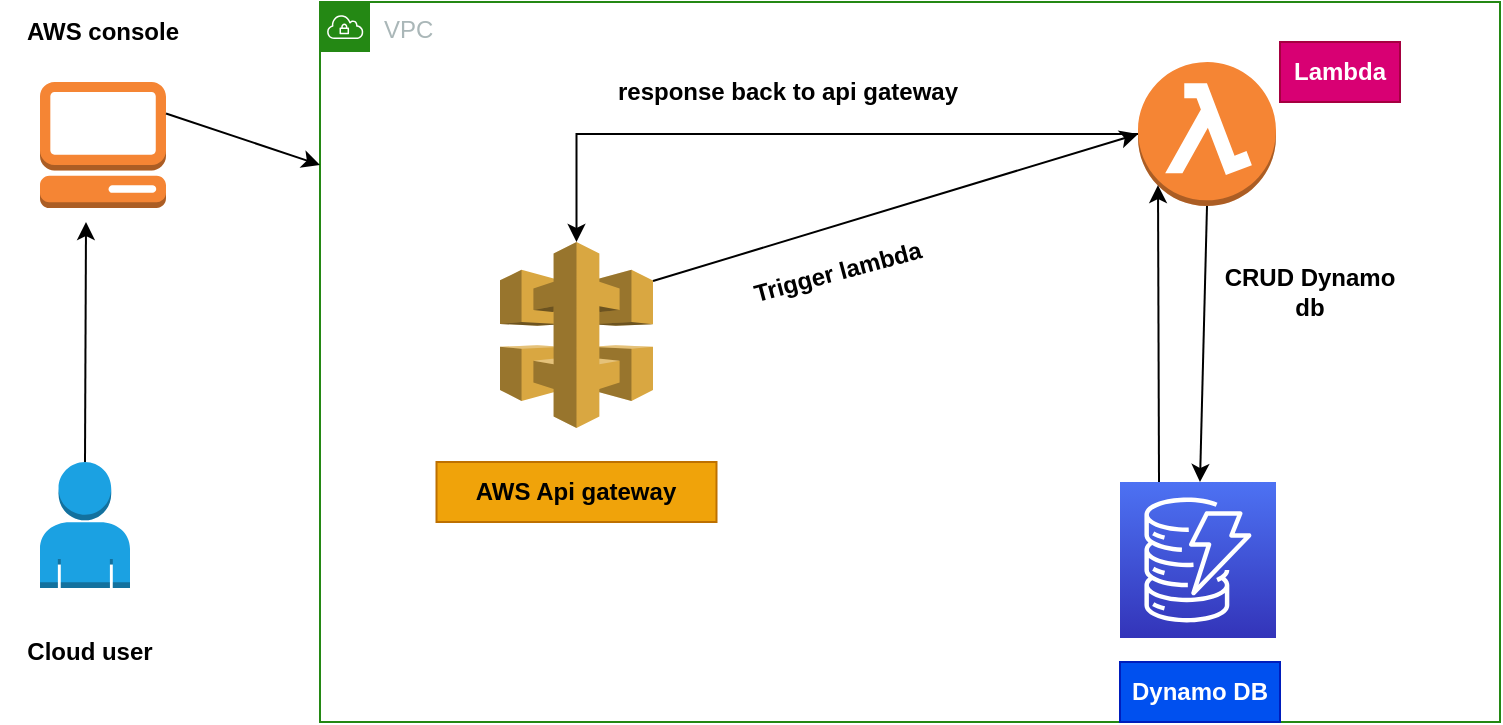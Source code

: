 <mxfile version="20.6.2" type="github">
  <diagram id="nPilC4Qz_uBZGegtCT5F" name="Page-1">
    <mxGraphModel dx="1266" dy="714" grid="1" gridSize="10" guides="1" tooltips="1" connect="1" arrows="1" fold="1" page="1" pageScale="1" pageWidth="827" pageHeight="1169" math="0" shadow="0">
      <root>
        <mxCell id="0" />
        <mxCell id="1" parent="0" />
        <mxCell id="r2tNmLCsxihBrBSLhbjm-7" value="VPC" style="points=[[0,0],[0.25,0],[0.5,0],[0.75,0],[1,0],[1,0.25],[1,0.5],[1,0.75],[1,1],[0.75,1],[0.5,1],[0.25,1],[0,1],[0,0.75],[0,0.5],[0,0.25]];outlineConnect=0;gradientColor=none;html=1;whiteSpace=wrap;fontSize=12;fontStyle=0;container=1;pointerEvents=0;collapsible=0;recursiveResize=0;shape=mxgraph.aws4.group;grIcon=mxgraph.aws4.group_vpc;strokeColor=#248814;fillColor=none;verticalAlign=top;align=left;spacingLeft=30;fontColor=#AAB7B8;dashed=0;" parent="1" vertex="1">
          <mxGeometry x="190" y="110" width="590" height="360" as="geometry" />
        </mxCell>
        <mxCell id="r2tNmLCsxihBrBSLhbjm-1" value="" style="outlineConnect=0;dashed=0;verticalLabelPosition=bottom;verticalAlign=top;align=center;html=1;shape=mxgraph.aws3.api_gateway;fillColor=#D9A741;gradientColor=none;" parent="r2tNmLCsxihBrBSLhbjm-7" vertex="1">
          <mxGeometry x="90" y="120" width="76.5" height="93" as="geometry" />
        </mxCell>
        <mxCell id="r2tNmLCsxihBrBSLhbjm-24" style="edgeStyle=orthogonalEdgeStyle;rounded=0;orthogonalLoop=1;jettySize=auto;html=1;exitX=0;exitY=0.5;exitDx=0;exitDy=0;exitPerimeter=0;" parent="r2tNmLCsxihBrBSLhbjm-7" source="r2tNmLCsxihBrBSLhbjm-2" target="r2tNmLCsxihBrBSLhbjm-1" edge="1">
          <mxGeometry relative="1" as="geometry" />
        </mxCell>
        <mxCell id="r2tNmLCsxihBrBSLhbjm-2" value="" style="outlineConnect=0;dashed=0;verticalLabelPosition=bottom;verticalAlign=top;align=center;html=1;shape=mxgraph.aws3.lambda_function;fillColor=#F58534;gradientColor=none;" parent="r2tNmLCsxihBrBSLhbjm-7" vertex="1">
          <mxGeometry x="409" y="30" width="69" height="72" as="geometry" />
        </mxCell>
        <mxCell id="r2tNmLCsxihBrBSLhbjm-8" value="" style="sketch=0;points=[[0,0,0],[0.25,0,0],[0.5,0,0],[0.75,0,0],[1,0,0],[0,1,0],[0.25,1,0],[0.5,1,0],[0.75,1,0],[1,1,0],[0,0.25,0],[0,0.5,0],[0,0.75,0],[1,0.25,0],[1,0.5,0],[1,0.75,0]];outlineConnect=0;fontColor=#232F3E;gradientColor=#4D72F3;gradientDirection=north;fillColor=#3334B9;strokeColor=#ffffff;dashed=0;verticalLabelPosition=bottom;verticalAlign=top;align=center;html=1;fontSize=12;fontStyle=0;aspect=fixed;shape=mxgraph.aws4.resourceIcon;resIcon=mxgraph.aws4.dynamodb;" parent="r2tNmLCsxihBrBSLhbjm-7" vertex="1">
          <mxGeometry x="400" y="240" width="78" height="78" as="geometry" />
        </mxCell>
        <mxCell id="r2tNmLCsxihBrBSLhbjm-9" value="" style="endArrow=classic;html=1;rounded=0;exitX=1;exitY=0.21;exitDx=0;exitDy=0;exitPerimeter=0;entryX=0;entryY=0.5;entryDx=0;entryDy=0;entryPerimeter=0;" parent="r2tNmLCsxihBrBSLhbjm-7" source="r2tNmLCsxihBrBSLhbjm-1" target="r2tNmLCsxihBrBSLhbjm-2" edge="1">
          <mxGeometry width="50" height="50" relative="1" as="geometry">
            <mxPoint x="310" y="290" as="sourcePoint" />
            <mxPoint x="360" y="240" as="targetPoint" />
          </mxGeometry>
        </mxCell>
        <mxCell id="r2tNmLCsxihBrBSLhbjm-10" value="" style="endArrow=classic;html=1;rounded=0;exitX=0.5;exitY=1;exitDx=0;exitDy=0;exitPerimeter=0;" parent="r2tNmLCsxihBrBSLhbjm-7" source="r2tNmLCsxihBrBSLhbjm-2" target="r2tNmLCsxihBrBSLhbjm-8" edge="1">
          <mxGeometry width="50" height="50" relative="1" as="geometry">
            <mxPoint x="310" y="290" as="sourcePoint" />
            <mxPoint x="360" y="240" as="targetPoint" />
          </mxGeometry>
        </mxCell>
        <mxCell id="r2tNmLCsxihBrBSLhbjm-11" value="" style="endArrow=classic;html=1;rounded=0;entryX=0.145;entryY=0.855;entryDx=0;entryDy=0;entryPerimeter=0;exitX=0.25;exitY=0;exitDx=0;exitDy=0;exitPerimeter=0;" parent="r2tNmLCsxihBrBSLhbjm-7" source="r2tNmLCsxihBrBSLhbjm-8" target="r2tNmLCsxihBrBSLhbjm-2" edge="1">
          <mxGeometry width="50" height="50" relative="1" as="geometry">
            <mxPoint x="310" y="290" as="sourcePoint" />
            <mxPoint x="360" y="240" as="targetPoint" />
          </mxGeometry>
        </mxCell>
        <mxCell id="r2tNmLCsxihBrBSLhbjm-16" value="AWS Api gateway" style="text;html=1;strokeColor=#BD7000;fillColor=#f0a30a;align=center;verticalAlign=middle;whiteSpace=wrap;rounded=0;fontColor=#000000;fontStyle=1" parent="r2tNmLCsxihBrBSLhbjm-7" vertex="1">
          <mxGeometry x="58.25" y="230" width="140" height="30" as="geometry" />
        </mxCell>
        <mxCell id="r2tNmLCsxihBrBSLhbjm-17" value="&lt;div&gt;Lambda&lt;/div&gt;" style="text;html=1;strokeColor=#A50040;fillColor=#d80073;align=center;verticalAlign=middle;whiteSpace=wrap;rounded=0;fontColor=#ffffff;fontStyle=1" parent="r2tNmLCsxihBrBSLhbjm-7" vertex="1">
          <mxGeometry x="480" y="20" width="60" height="30" as="geometry" />
        </mxCell>
        <mxCell id="r2tNmLCsxihBrBSLhbjm-18" value="Dynamo DB" style="text;html=1;strokeColor=#001DBC;fillColor=#0050ef;align=center;verticalAlign=middle;whiteSpace=wrap;rounded=0;fontColor=#ffffff;fontStyle=1" parent="r2tNmLCsxihBrBSLhbjm-7" vertex="1">
          <mxGeometry x="400" y="330" width="80" height="30" as="geometry" />
        </mxCell>
        <mxCell id="r2tNmLCsxihBrBSLhbjm-25" value="Trigger lambda" style="text;html=1;strokeColor=none;fillColor=none;align=center;verticalAlign=middle;whiteSpace=wrap;rounded=0;rotation=-15;fontStyle=1" parent="r2tNmLCsxihBrBSLhbjm-7" vertex="1">
          <mxGeometry x="209.32" y="120" width="100" height="30" as="geometry" />
        </mxCell>
        <mxCell id="r2tNmLCsxihBrBSLhbjm-27" value="CRUD Dynamo db" style="text;html=1;strokeColor=none;fillColor=none;align=center;verticalAlign=middle;whiteSpace=wrap;rounded=0;fontStyle=1" parent="r2tNmLCsxihBrBSLhbjm-7" vertex="1">
          <mxGeometry x="450" y="130" width="90" height="30" as="geometry" />
        </mxCell>
        <mxCell id="r2tNmLCsxihBrBSLhbjm-28" value="response back to api gateway" style="text;html=1;strokeColor=none;fillColor=none;align=center;verticalAlign=middle;whiteSpace=wrap;rounded=0;fontStyle=1" parent="r2tNmLCsxihBrBSLhbjm-7" vertex="1">
          <mxGeometry x="138.25" y="30" width="191.75" height="30" as="geometry" />
        </mxCell>
        <mxCell id="r2tNmLCsxihBrBSLhbjm-14" value="" style="outlineConnect=0;dashed=0;verticalLabelPosition=bottom;verticalAlign=top;align=center;html=1;shape=mxgraph.aws3.management_console;fillColor=#F58534;gradientColor=none;" parent="1" vertex="1">
          <mxGeometry x="50" y="150" width="63" height="63" as="geometry" />
        </mxCell>
        <mxCell id="r2tNmLCsxihBrBSLhbjm-15" value="" style="outlineConnect=0;dashed=0;verticalLabelPosition=bottom;verticalAlign=top;align=center;html=1;shape=mxgraph.aws3.user;fillColor=#1ba1e2;strokeColor=#006EAF;fontColor=#ffffff;" parent="1" vertex="1">
          <mxGeometry x="50" y="340" width="45" height="63" as="geometry" />
        </mxCell>
        <mxCell id="r2tNmLCsxihBrBSLhbjm-19" value="" style="endArrow=classic;html=1;rounded=0;exitX=1;exitY=0.25;exitDx=0;exitDy=0;exitPerimeter=0;" parent="1" source="r2tNmLCsxihBrBSLhbjm-14" target="r2tNmLCsxihBrBSLhbjm-7" edge="1">
          <mxGeometry width="50" height="50" relative="1" as="geometry">
            <mxPoint x="140" y="200" as="sourcePoint" />
            <mxPoint x="440" y="350" as="targetPoint" />
          </mxGeometry>
        </mxCell>
        <mxCell id="r2tNmLCsxihBrBSLhbjm-20" value="" style="endArrow=classic;html=1;rounded=0;exitX=0.5;exitY=0;exitDx=0;exitDy=0;exitPerimeter=0;" parent="1" source="r2tNmLCsxihBrBSLhbjm-15" edge="1">
          <mxGeometry width="50" height="50" relative="1" as="geometry">
            <mxPoint x="390" y="400" as="sourcePoint" />
            <mxPoint x="73" y="220" as="targetPoint" />
          </mxGeometry>
        </mxCell>
        <mxCell id="r2tNmLCsxihBrBSLhbjm-21" value="Cloud user" style="text;html=1;strokeColor=none;fillColor=none;align=center;verticalAlign=middle;whiteSpace=wrap;rounded=0;fontStyle=1" parent="1" vertex="1">
          <mxGeometry x="30" y="420" width="90" height="30" as="geometry" />
        </mxCell>
        <mxCell id="r2tNmLCsxihBrBSLhbjm-22" value="AWS console" style="text;html=1;strokeColor=none;fillColor=none;align=center;verticalAlign=middle;whiteSpace=wrap;rounded=0;fontStyle=1" parent="1" vertex="1">
          <mxGeometry x="37.25" y="110" width="88.5" height="30" as="geometry" />
        </mxCell>
      </root>
    </mxGraphModel>
  </diagram>
</mxfile>
